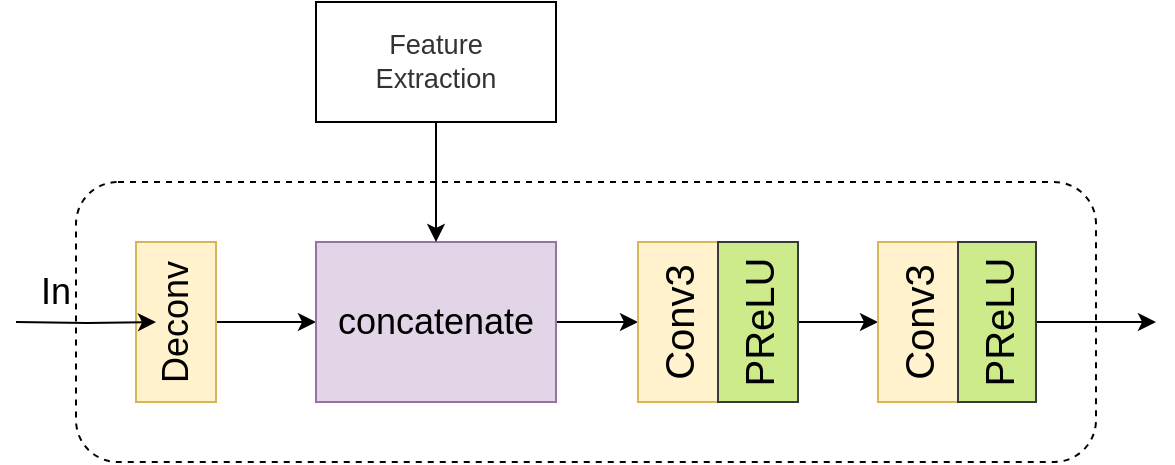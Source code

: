 <mxfile version="12.3.3" type="github" pages="1">
  <diagram id="vKNMBzjib7ub46ExpTRq" name="Page-1">
    <mxGraphModel dx="1024" dy="571" grid="1" gridSize="10" guides="1" tooltips="1" connect="1" arrows="1" fold="1" page="1" pageScale="1" pageWidth="827" pageHeight="1169" math="0" shadow="0">
      <root>
        <mxCell id="0"/>
        <mxCell id="1" parent="0"/>
        <mxCell id="-UwqAHOPOND0Zr8k3zHj-1" value="" style="rounded=1;whiteSpace=wrap;html=1;fontSize=20;labelBackgroundColor=none;fontColor=#000000;dashed=1;" vertex="1" parent="1">
          <mxGeometry x="200" y="330" width="510" height="140" as="geometry"/>
        </mxCell>
        <mxCell id="-UwqAHOPOND0Zr8k3zHj-20" style="edgeStyle=orthogonalEdgeStyle;rounded=0;orthogonalLoop=1;jettySize=auto;html=1;exitX=1;exitY=0.5;exitDx=0;exitDy=0;" edge="1" parent="1" source="-UwqAHOPOND0Zr8k3zHj-18">
          <mxGeometry relative="1" as="geometry">
            <mxPoint x="320" y="400" as="targetPoint"/>
          </mxGeometry>
        </mxCell>
        <mxCell id="-UwqAHOPOND0Zr8k3zHj-18" value="" style="rounded=0;whiteSpace=wrap;html=1;fillColor=#fff2cc;strokeColor=#d6b656;" vertex="1" parent="1">
          <mxGeometry x="230" y="360" width="40" height="80" as="geometry"/>
        </mxCell>
        <mxCell id="-UwqAHOPOND0Zr8k3zHj-19" value="&lt;font style=&quot;font-size: 18px&quot;&gt;Deconv&lt;/font&gt;" style="text;html=1;strokeColor=none;fillColor=none;align=center;verticalAlign=middle;whiteSpace=wrap;rounded=0;rotation=-90;" vertex="1" parent="1">
          <mxGeometry x="230" y="390" width="40" height="20" as="geometry"/>
        </mxCell>
        <mxCell id="-UwqAHOPOND0Zr8k3zHj-37" value="" style="edgeStyle=orthogonalEdgeStyle;rounded=0;orthogonalLoop=1;jettySize=auto;html=1;" edge="1" parent="1" source="-UwqAHOPOND0Zr8k3zHj-21" target="-UwqAHOPOND0Zr8k3zHj-28">
          <mxGeometry relative="1" as="geometry"/>
        </mxCell>
        <mxCell id="-UwqAHOPOND0Zr8k3zHj-21" value="" style="rounded=0;whiteSpace=wrap;html=1;fillColor=#e1d5e7;strokeColor=#9673a6;" vertex="1" parent="1">
          <mxGeometry x="320" y="360" width="120" height="80" as="geometry"/>
        </mxCell>
        <mxCell id="-UwqAHOPOND0Zr8k3zHj-22" value="&lt;font style=&quot;font-size: 18px&quot;&gt;concatenate&lt;/font&gt;" style="text;html=1;strokeColor=none;fillColor=none;align=center;verticalAlign=middle;whiteSpace=wrap;rounded=0;" vertex="1" parent="1">
          <mxGeometry x="345" y="385" width="70" height="30" as="geometry"/>
        </mxCell>
        <mxCell id="-UwqAHOPOND0Zr8k3zHj-28" value="" style="rounded=0;whiteSpace=wrap;html=1;fillColor=#fff2cc;strokeColor=#d6b656;" vertex="1" parent="1">
          <mxGeometry x="481" y="360" width="40" height="80" as="geometry"/>
        </mxCell>
        <mxCell id="-UwqAHOPOND0Zr8k3zHj-29" value="Conv3" style="text;html=1;strokeColor=none;fillColor=none;align=center;verticalAlign=middle;whiteSpace=wrap;rounded=0;rotation=-90;fontSize=20;" vertex="1" parent="1">
          <mxGeometry x="481" y="390" width="40" height="20" as="geometry"/>
        </mxCell>
        <mxCell id="-UwqAHOPOND0Zr8k3zHj-30" style="edgeStyle=orthogonalEdgeStyle;rounded=0;orthogonalLoop=1;jettySize=auto;html=1;exitX=1;exitY=0.5;exitDx=0;exitDy=0;fontSize=20;fontColor=#000000;" edge="1" source="-UwqAHOPOND0Zr8k3zHj-31" parent="1">
          <mxGeometry relative="1" as="geometry">
            <mxPoint x="601" y="400" as="targetPoint"/>
          </mxGeometry>
        </mxCell>
        <mxCell id="-UwqAHOPOND0Zr8k3zHj-31" value="" style="rounded=0;whiteSpace=wrap;html=1;fillColor=#cdeb8b;strokeColor=#36393d;" vertex="1" parent="1">
          <mxGeometry x="521" y="360" width="40" height="80" as="geometry"/>
        </mxCell>
        <mxCell id="-UwqAHOPOND0Zr8k3zHj-32" value="PReLU" style="text;html=1;strokeColor=none;fillColor=none;align=center;verticalAlign=middle;whiteSpace=wrap;rounded=0;rotation=-90;fontSize=20;" vertex="1" parent="1">
          <mxGeometry x="521" y="390" width="40" height="20" as="geometry"/>
        </mxCell>
        <mxCell id="-UwqAHOPOND0Zr8k3zHj-33" value="" style="rounded=0;whiteSpace=wrap;html=1;fillColor=#fff2cc;strokeColor=#d6b656;" vertex="1" parent="1">
          <mxGeometry x="601" y="360" width="40" height="80" as="geometry"/>
        </mxCell>
        <mxCell id="-UwqAHOPOND0Zr8k3zHj-34" value="Conv3" style="text;html=1;strokeColor=none;fillColor=none;align=center;verticalAlign=middle;whiteSpace=wrap;rounded=0;rotation=-90;fontSize=20;" vertex="1" parent="1">
          <mxGeometry x="601" y="390" width="40" height="20" as="geometry"/>
        </mxCell>
        <mxCell id="-UwqAHOPOND0Zr8k3zHj-40" style="edgeStyle=orthogonalEdgeStyle;rounded=0;orthogonalLoop=1;jettySize=auto;html=1;exitX=1;exitY=0.5;exitDx=0;exitDy=0;" edge="1" parent="1" source="-UwqAHOPOND0Zr8k3zHj-35">
          <mxGeometry relative="1" as="geometry">
            <mxPoint x="740" y="400" as="targetPoint"/>
          </mxGeometry>
        </mxCell>
        <mxCell id="-UwqAHOPOND0Zr8k3zHj-35" value="" style="rounded=0;whiteSpace=wrap;html=1;fillColor=#cdeb8b;strokeColor=#36393d;" vertex="1" parent="1">
          <mxGeometry x="641" y="360" width="39" height="80" as="geometry"/>
        </mxCell>
        <mxCell id="-UwqAHOPOND0Zr8k3zHj-36" value="PReLU" style="text;html=1;strokeColor=none;fillColor=none;align=center;verticalAlign=middle;whiteSpace=wrap;rounded=0;rotation=-90;fontSize=20;" vertex="1" parent="1">
          <mxGeometry x="641" y="390" width="40" height="20" as="geometry"/>
        </mxCell>
        <mxCell id="-UwqAHOPOND0Zr8k3zHj-42" value="" style="edgeStyle=orthogonalEdgeStyle;rounded=0;orthogonalLoop=1;jettySize=auto;html=1;" edge="1" parent="1" target="-UwqAHOPOND0Zr8k3zHj-19">
          <mxGeometry relative="1" as="geometry">
            <mxPoint x="170" y="400" as="sourcePoint"/>
          </mxGeometry>
        </mxCell>
        <mxCell id="-UwqAHOPOND0Zr8k3zHj-43" value="&lt;font style=&quot;font-size: 18px&quot;&gt;In&lt;/font&gt;" style="text;html=1;strokeColor=none;fillColor=none;align=center;verticalAlign=middle;whiteSpace=wrap;rounded=0;" vertex="1" parent="1">
          <mxGeometry x="170" y="375" width="40" height="20" as="geometry"/>
        </mxCell>
        <mxCell id="-UwqAHOPOND0Zr8k3zHj-45" value="" style="edgeStyle=orthogonalEdgeStyle;rounded=0;orthogonalLoop=1;jettySize=auto;html=1;" edge="1" parent="1" source="-UwqAHOPOND0Zr8k3zHj-44" target="-UwqAHOPOND0Zr8k3zHj-21">
          <mxGeometry relative="1" as="geometry"/>
        </mxCell>
        <mxCell id="-UwqAHOPOND0Zr8k3zHj-44" value="" style="rounded=0;whiteSpace=wrap;html=1;" vertex="1" parent="1">
          <mxGeometry x="320" y="240" width="120" height="60" as="geometry"/>
        </mxCell>
        <mxCell id="-UwqAHOPOND0Zr8k3zHj-46" value="&lt;span style=&quot;color: rgb(51 , 51 , 51) ; font-family: &amp;#34;arial&amp;#34; , &amp;#34;microsoft yahei&amp;#34; , &amp;#34;\\5fae软雅黑&amp;#34; , &amp;#34;\\5b8b体&amp;#34; , &amp;#34;malgun gothic&amp;#34; , &amp;#34;meiryo&amp;#34; , sans-serif ; font-size: 13.6px ; line-height: 16.8px ; text-align: left ; background-color: rgb(255 , 255 , 255)&quot;&gt;Feature Extraction&lt;/span&gt;" style="text;html=1;strokeColor=none;fillColor=none;align=center;verticalAlign=middle;whiteSpace=wrap;rounded=0;" vertex="1" parent="1">
          <mxGeometry x="330" y="245" width="100" height="50" as="geometry"/>
        </mxCell>
      </root>
    </mxGraphModel>
  </diagram>
</mxfile>
